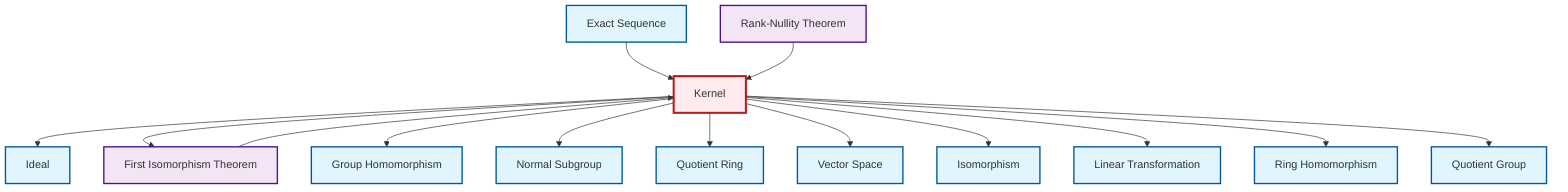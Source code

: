graph TD
    classDef definition fill:#e1f5fe,stroke:#01579b,stroke-width:2px
    classDef theorem fill:#f3e5f5,stroke:#4a148c,stroke-width:2px
    classDef axiom fill:#fff3e0,stroke:#e65100,stroke-width:2px
    classDef example fill:#e8f5e9,stroke:#1b5e20,stroke-width:2px
    classDef current fill:#ffebee,stroke:#b71c1c,stroke-width:3px
    def-isomorphism["Isomorphism"]:::definition
    def-kernel["Kernel"]:::definition
    def-ring-homomorphism["Ring Homomorphism"]:::definition
    def-ideal["Ideal"]:::definition
    def-exact-sequence["Exact Sequence"]:::definition
    def-quotient-group["Quotient Group"]:::definition
    thm-rank-nullity["Rank-Nullity Theorem"]:::theorem
    def-normal-subgroup["Normal Subgroup"]:::definition
    def-quotient-ring["Quotient Ring"]:::definition
    thm-first-isomorphism["First Isomorphism Theorem"]:::theorem
    def-homomorphism["Group Homomorphism"]:::definition
    def-vector-space["Vector Space"]:::definition
    def-linear-transformation["Linear Transformation"]:::definition
    def-kernel --> def-ideal
    def-exact-sequence --> def-kernel
    def-kernel --> thm-first-isomorphism
    def-kernel --> def-homomorphism
    thm-first-isomorphism --> def-kernel
    def-kernel --> def-normal-subgroup
    def-kernel --> def-quotient-ring
    def-kernel --> def-vector-space
    def-kernel --> def-isomorphism
    def-kernel --> def-linear-transformation
    thm-rank-nullity --> def-kernel
    def-kernel --> def-ring-homomorphism
    def-kernel --> def-quotient-group
    class def-kernel current